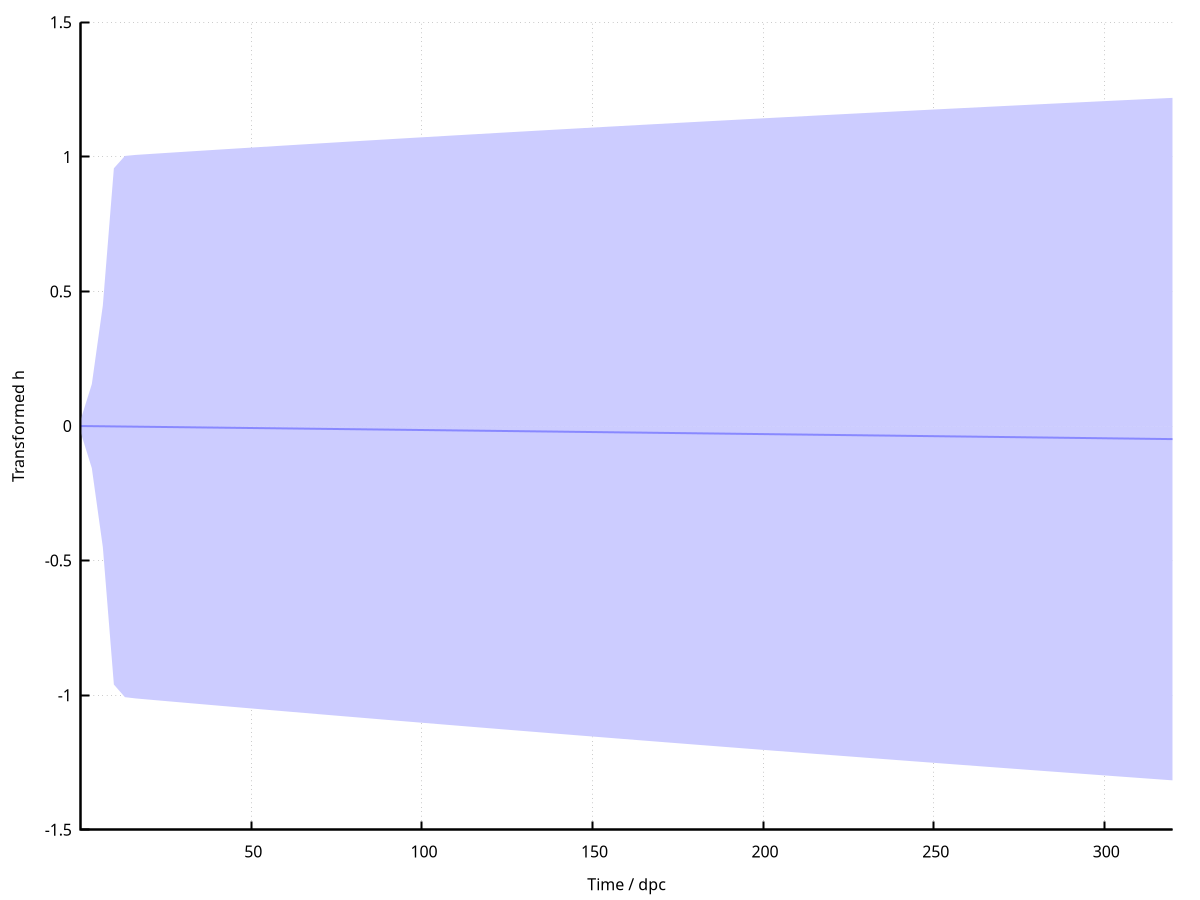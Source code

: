 reset
# svg 480,320
unset key

# these developmental values come from the Johnston et al. eLife paper (via primary sources)
n01 = 100000.
nk1 = 500.
n02 = 500.
nk2 = 50000.
k1 = 29.
k2 = 7.
tau1 = 7./24.
tau2 = 16./24.

sstime = 40
ssn = 50
beta = 0.3*24

set xrange [0.001:320]

set border 3 lw 2
set grid

set ytics nomirror
set xtics nomirror

alpha1 = 2.*(nk1/n01)**(1./k1)
alpha2 = 2.*(nk2/n02)**(1./k2)

set key bottom right

# these functions give the variance contribution from different processes at different developmental stages
# this first function tells us about cell divisions
vh(x, alpha, n0, nc) = ((alpha+nc-1)/(alpha*n0))*((2/alpha)**(x+1) - 1)/((2/alpha) - 1)

# tau1 and tau2 cell divisions up to a maximum number
vh1(x) = (x <= k1*tau1 ? vh(floor(x/tau1), alpha1, n01, 1) : vh(k1, alpha1, n01, 1))
vh2(x) = (x <= k1*tau1 ? 0 : vh(floor((x-k1*tau1)/tau2), alpha2, n02, 1))

vhc1(x) = (x <= k1*tau1 ? vh(floor(x/tau1), alpha1, n01, 2) : vh(k1, alpha1, n01, 2))
vhc2(x) = (x <= k1*tau1 ? 0 : vh(floor((x-k1*tau1)/tau2), alpha2, n02, 2))

# ongoing turnover
vh3(x) = (x <= k1*tau1+k2*tau2 ? 0 : 2*beta*(x - k1*tau1-k2*tau2)/nk2)

# subsampling?
vh4(x) = (x <= sstime ? 0 : (1./ssn - 1./nk2))

# ongoing turnover using value for nu_f inferred from R code -- note this is for HB and not used here
vh5(x) = (x <= 10 ? 0 : 2*0.000138*x)

# we are now considering LE and so need the expression with selection
#nuf = 0.7295
#rho = -0.000515423
#n = 1517.89
#e = exp(1.)
nuf = 2.8806
v0 = 2.177e-2
rho = -0.0001374
n = 4.536e4
e = exp(1)
eselect(x) = 1./(1.+exp(-rho*x))
vselect(x) = vh1(x)+vh2(x)+(x <= 10 ? 0 : exp(-2./(1.+exp(rho*x))) * ( 4.*e*nuf + 4.*exp(1.+rho*x)*nuf + exp(2./(1.+exp(rho*x)) + rho*x)*(rho - 4.*nuf) - exp(2./(1.+exp(rho*x)))*(rho + 4.*nuf)) / (4.*(exp(rho*x)+1.)*n*rho))

set xlabel "Time / dpc"
set ylabel "Transformed h"

transe(mu, sigma2) = log(-mu/(mu-1.)) + ((2.*mu-1.)*sigma2)/(2.*(mu-1.)**2*mu**2)
transv(mu, sigma2) = ((sigma2)/(((mu-1.)**2)*(mu**2)))

vmodel1(x) = vh1(x)+vh2(x)+vh5(x)
vmodel0(x) = vh5(x)

unset key

plot (transe(eselect(x), vselect(x))+1.96*sqrt(transv(eselect(x), vselect(x)))) w filledcu y=0 lc rgbcolor "#CCCCFF", (transe(eselect(x), vselect(x))-1.96*sqrt(transv(eselect(x), vselect(x)))) w filledcu y=0 lc rgbcolor "#CCCCFF", transe(eselect(x), vselect(x)) lw 2 lc rgbcolor "#8888FF", "Data/le-data.txt" u 2:4 ps 0.25 pt 7 lc rgbcolor "#000000"

